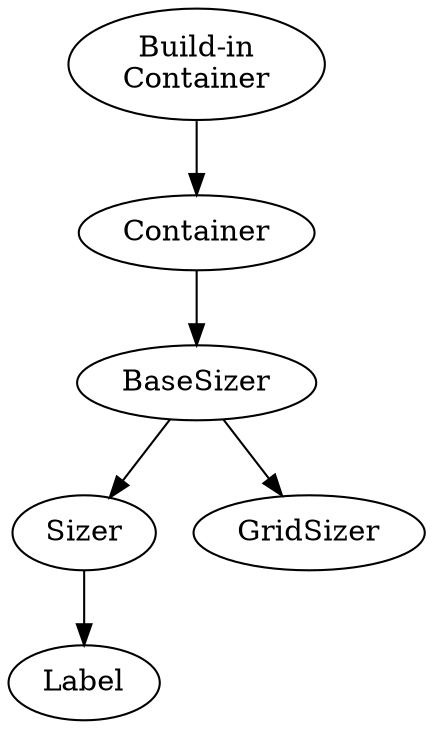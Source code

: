digraph ClassTree {
    
    BuiltInContainer[label="Build-in\nContainer"]
    
    BuiltInContainer -> Container -> BaseSizer
    BaseSizer -> Sizer -> Label
    BaseSizer -> GridSizer
}